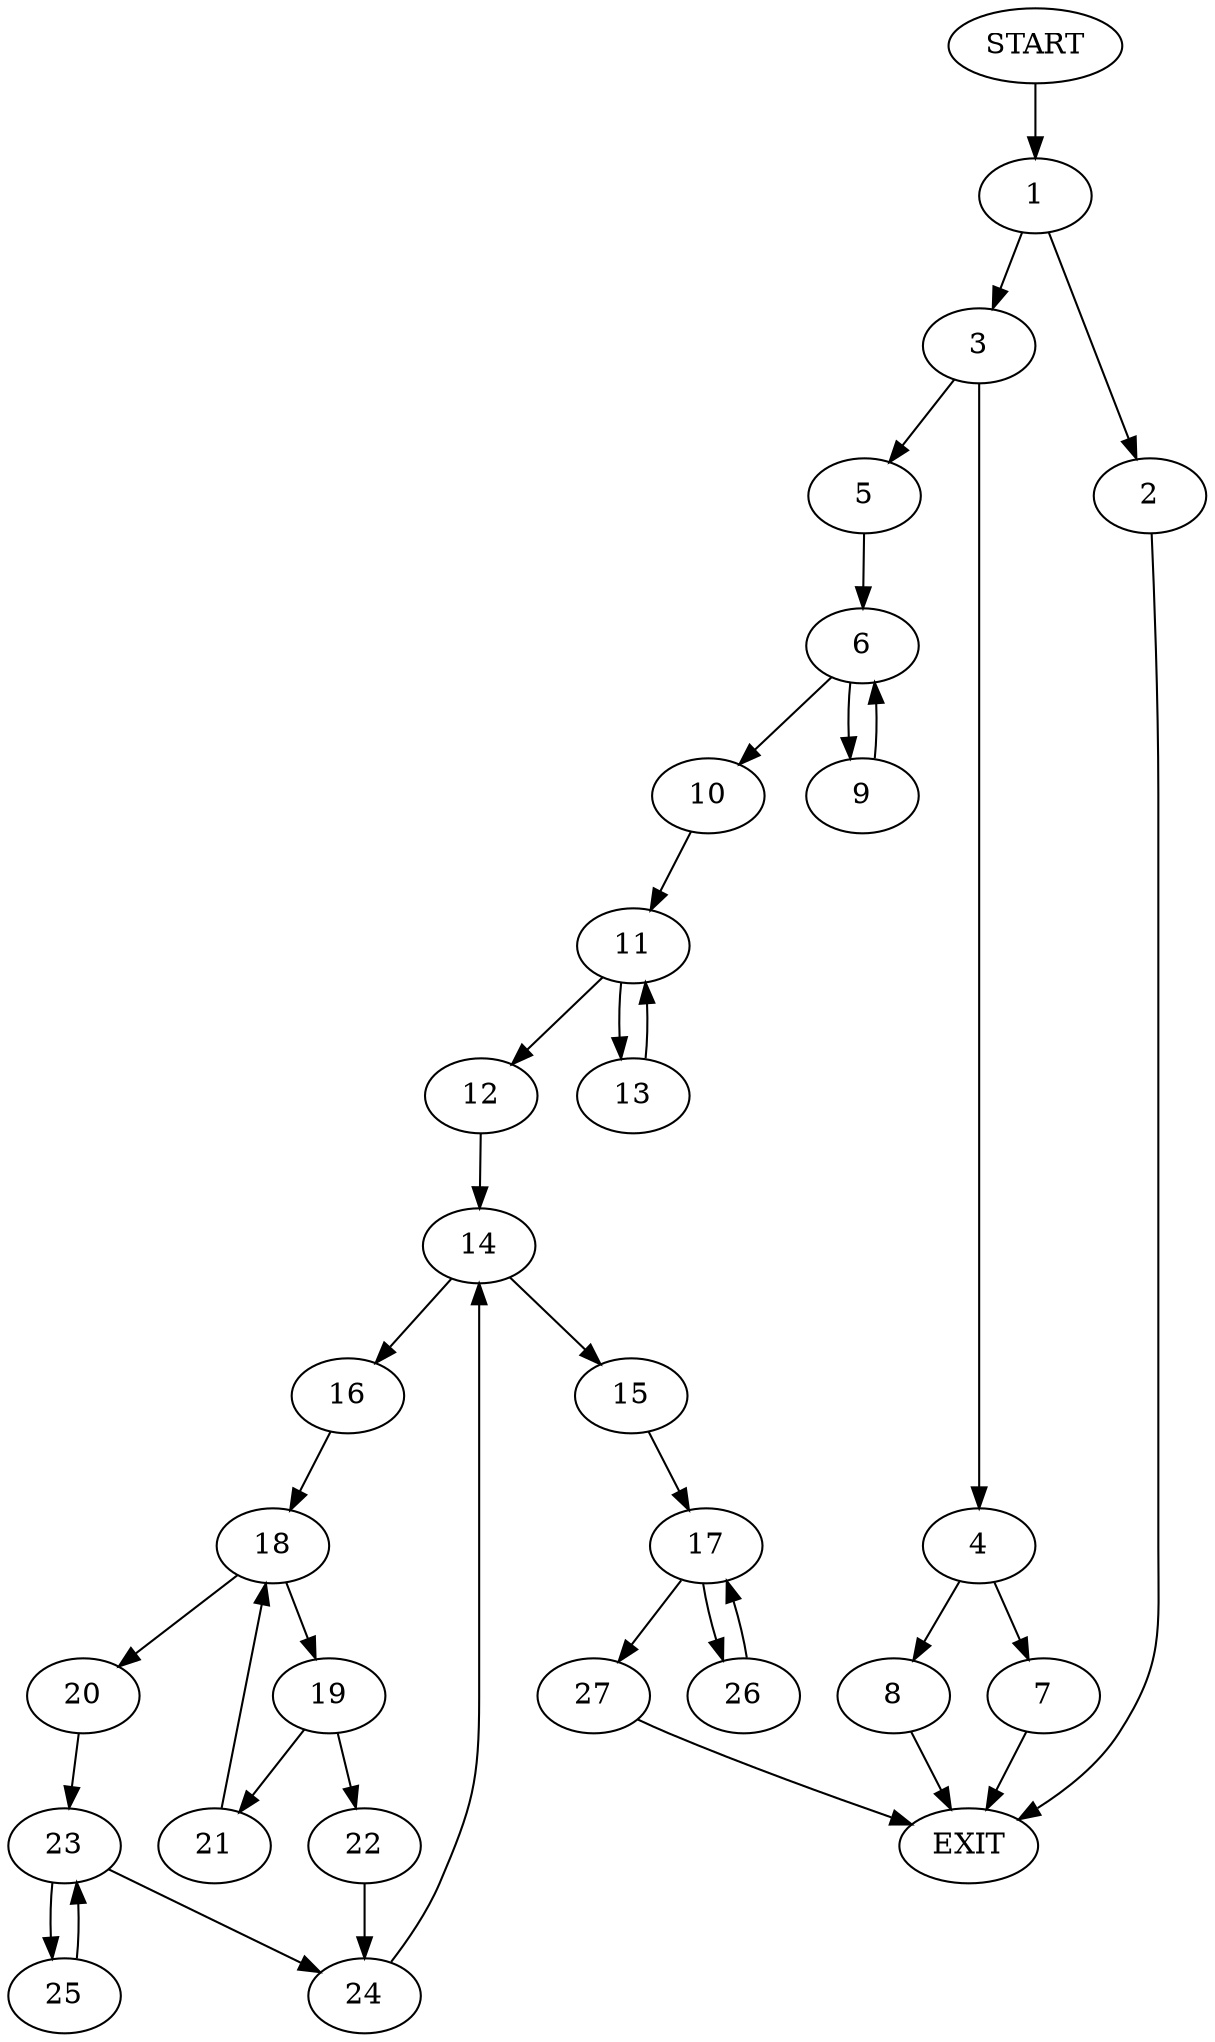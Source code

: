 digraph {
0 [label="START"]
28 [label="EXIT"]
0 -> 1
1 -> 2
1 -> 3
3 -> 4
3 -> 5
2 -> 28
5 -> 6
4 -> 7
4 -> 8
7 -> 28
8 -> 28
6 -> 9
6 -> 10
9 -> 6
10 -> 11
11 -> 12
11 -> 13
13 -> 11
12 -> 14
14 -> 15
14 -> 16
15 -> 17
16 -> 18
18 -> 19
18 -> 20
19 -> 21
19 -> 22
20 -> 23
22 -> 24
21 -> 18
24 -> 14
23 -> 24
23 -> 25
25 -> 23
17 -> 26
17 -> 27
27 -> 28
26 -> 17
}
